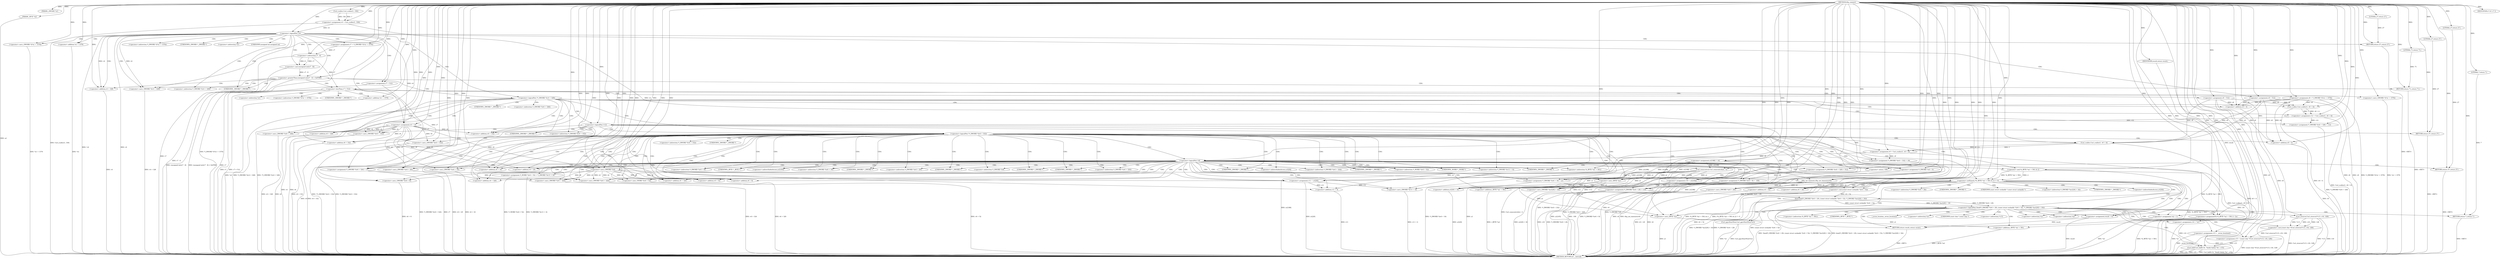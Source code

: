 digraph tftp_connect {  
"1000114" [label = "(METHOD,tftp_connect)" ]
"1000407" [label = "(METHOD_RETURN,int __fastcall)" ]
"1000115" [label = "(PARAM,_DWORD *a1)" ]
"1000116" [label = "(PARAM,_BYTE *a2)" ]
"1000131" [label = "(<operator>.assignment,v4 = Curl_ccalloc(1, 336))" ]
"1000133" [label = "(Curl_ccalloc,Curl_ccalloc(1, 336))" ]
"1000136" [label = "(<operator>.assignment,a1[188] = v4)" ]
"1000142" [label = "(<operator>.logicalNot,!v4)" ]
"1000144" [label = "(RETURN,return 27;,return 27;)" ]
"1000145" [label = "(LITERAL,27,return 27;)" ]
"1000146" [label = "(<operator>.assignment,v6 = v4)" ]
"1000149" [label = "(<operator>.assignment,v7 = *(_DWORD *)(*a1 + 1576))" ]
"1000152" [label = "(<operator>.cast,(_DWORD *)(*a1 + 1576))" ]
"1000154" [label = "(<operator>.addition,*a1 + 1576)" ]
"1000159" [label = "(IDENTIFIER,v7,if ( v7 ))" ]
"1000162" [label = "(<operator>.greaterThan,(unsigned int)(v7 - 8) > 0xFFB0)" ]
"1000163" [label = "(<operator>.cast,(unsigned int)(v7 - 8))" ]
"1000165" [label = "(<operator>.subtraction,v7 - 8)" ]
"1000169" [label = "(RETURN,return 71;,return 71;)" ]
"1000170" [label = "(LITERAL,71,return 71;)" ]
"1000172" [label = "(<operator>.lessThan,v7 < 512)" ]
"1000175" [label = "(<operator>.assignment,v8 = 512)" ]
"1000179" [label = "(<operator>.assignment,v8 = *(_DWORD *)(*a1 + 1576))" ]
"1000182" [label = "(<operator>.cast,(_DWORD *)(*a1 + 1576))" ]
"1000184" [label = "(<operator>.addition,*a1 + 1576)" ]
"1000190" [label = "(<operator>.assignment,v7 = 512)" ]
"1000193" [label = "(<operator>.assignment,v8 = 512)" ]
"1000197" [label = "(<operator>.logicalNot,!*(_DWORD *)(v4 + 328))" ]
"1000199" [label = "(<operator>.cast,(_DWORD *)(v4 + 328))" ]
"1000201" [label = "(<operator>.addition,v4 + 328)" ]
"1000205" [label = "(<operator>.assignment,v12 = Curl_ccalloc(1, v8 + 4))" ]
"1000207" [label = "(Curl_ccalloc,Curl_ccalloc(1, v8 + 4))" ]
"1000209" [label = "(<operator>.addition,v8 + 4)" ]
"1000212" [label = "(<operator>.assignment,*(_DWORD *)(v6 + 328) = v12)" ]
"1000214" [label = "(<operator>.cast,(_DWORD *)(v6 + 328))" ]
"1000216" [label = "(<operator>.addition,v6 + 328)" ]
"1000221" [label = "(<operator>.logicalNot,!v12)" ]
"1000223" [label = "(RETURN,return 27;,return 27;)" ]
"1000224" [label = "(LITERAL,27,return 27;)" ]
"1000226" [label = "(<operator>.logicalNot,!*(_DWORD *)(v6 + 332))" ]
"1000228" [label = "(<operator>.cast,(_DWORD *)(v6 + 332))" ]
"1000230" [label = "(<operator>.addition,v6 + 332)" ]
"1000234" [label = "(<operator>.assignment,v9 = Curl_ccalloc(1, v8 + 4))" ]
"1000236" [label = "(Curl_ccalloc,Curl_ccalloc(1, v8 + 4))" ]
"1000238" [label = "(<operator>.addition,v8 + 4)" ]
"1000241" [label = "(<operator>.assignment,*(_DWORD *)(v6 + 332) = v9)" ]
"1000243" [label = "(<operator>.cast,(_DWORD *)(v6 + 332))" ]
"1000245" [label = "(<operator>.addition,v6 + 332)" ]
"1000250" [label = "(<operator>.logicalNot,!v9)" ]
"1000252" [label = "(RETURN,return 27;,return 27;)" ]
"1000253" [label = "(LITERAL,27,return 27;)" ]
"1000254" [label = "(Curl_conncontrol,Curl_conncontrol(a1, 1))" ]
"1000257" [label = "(<operator>.assignment,v10 = a1[105])" ]
"1000262" [label = "(<operator>.assignment,*(_DWORD *)(v6 + 16) = a1)" ]
"1000264" [label = "(<operator>.cast,(_DWORD *)(v6 + 16))" ]
"1000266" [label = "(<operator>.addition,v6 + 16)" ]
"1000270" [label = "(<operator>.assignment,*(_DWORD *)(v6 + 20) = v10)" ]
"1000272" [label = "(<operator>.cast,(_DWORD *)(v6 + 20))" ]
"1000274" [label = "(<operator>.addition,v6 + 20)" ]
"1000278" [label = "(<operator>.assignment,*(_DWORD *)v6 = 0)" ]
"1000280" [label = "(<operator>.cast,(_DWORD *)v6)" ]
"1000284" [label = "(<operator>.assignment,*(_DWORD *)(v6 + 8) = -100)" ]
"1000286" [label = "(<operator>.cast,(_DWORD *)(v6 + 8))" ]
"1000288" [label = "(<operator>.addition,v6 + 8)" ]
"1000291" [label = "(<operator>.minus,-100)" ]
"1000293" [label = "(<operator>.assignment,*(_DWORD *)(v6 + 320) = 512)" ]
"1000295" [label = "(<operator>.cast,(_DWORD *)(v6 + 320))" ]
"1000297" [label = "(<operator>.addition,v6 + 320)" ]
"1000301" [label = "(<operator>.assignment,v11 = a1[20])" ]
"1000306" [label = "(<operator>.assignment,*(_DWORD *)(v6 + 324) = v7)" ]
"1000308" [label = "(<operator>.cast,(_DWORD *)(v6 + 324))" ]
"1000310" [label = "(<operator>.addition,v6 + 324)" ]
"1000314" [label = "(<operator>.assignment,*(_WORD *)(v6 + 52) = *(_DWORD *)(v11 + 4))" ]
"1000316" [label = "(<operator>.cast,(_WORD *)(v6 + 52))" ]
"1000318" [label = "(<operator>.addition,v6 + 52)" ]
"1000322" [label = "(<operator>.cast,(_DWORD *)(v11 + 4))" ]
"1000324" [label = "(<operator>.addition,v11 + 4)" ]
"1000327" [label = "(tftp_set_timeouts,tftp_set_timeouts(v6))" ]
"1000330" [label = "(<operator>.notEquals,(*((_BYTE *)a1 + 591) & 2) != 0)" ]
"1000331" [label = "(<operator>.and,*((_BYTE *)a1 + 591) & 2)" ]
"1000333" [label = "(<operator>.addition,(_BYTE *)a1 + 591)" ]
"1000334" [label = "(<operator>.cast,(_BYTE *)a1)" ]
"1000342" [label = "(<operator>.logicalNot,!bind(*(_DWORD *)(v6 + 20), (const struct sockaddr *)(v6 + 52), *(_DWORD *)(a1[20] + 16)))" ]
"1000343" [label = "(bind,bind(*(_DWORD *)(v6 + 20), (const struct sockaddr *)(v6 + 52), *(_DWORD *)(a1[20] + 16)))" ]
"1000345" [label = "(<operator>.cast,(_DWORD *)(v6 + 20))" ]
"1000347" [label = "(<operator>.addition,v6 + 20)" ]
"1000350" [label = "(<operator>.cast,(const struct sockaddr *)(v6 + 52))" ]
"1000352" [label = "(<operator>.addition,v6 + 52)" ]
"1000356" [label = "(<operator>.cast,(_DWORD *)(a1[20] + 16))" ]
"1000358" [label = "(<operator>.addition,a1[20] + 16)" ]
"1000364" [label = "(<operators>.assignmentOr,*((_BYTE *)a1 + 591) |= 2u)" ]
"1000366" [label = "(<operator>.addition,(_BYTE *)a1 + 591)" ]
"1000367" [label = "(<operator>.cast,(_BYTE *)a1)" ]
"1000373" [label = "(Curl_pgrsStartNow,Curl_pgrsStartNow(*a1))" ]
"1000376" [label = "(<operator>.assignment,result = 0)" ]
"1000379" [label = "(<operator>.assignment,*a2 = 1)" ]
"1000383" [label = "(RETURN,return result;,return result;)" ]
"1000384" [label = "(IDENTIFIER,result,return result;)" ]
"1000385" [label = "(<operator>.assignment,v13 = _errno_location())" ]
"1000388" [label = "(<operator>.assignment,v14 = *a1)" ]
"1000392" [label = "(<operator>.assignment,v15 = (const char *)Curl_strerror(*v13, v16, 128))" ]
"1000394" [label = "(<operator>.cast,(const char *)Curl_strerror(*v13, v16, 128))" ]
"1000396" [label = "(Curl_strerror,Curl_strerror(*v13, v16, 128))" ]
"1000401" [label = "(Curl_failf,Curl_failf(v14, \"bind() failed; %s\", v15))" ]
"1000405" [label = "(RETURN,return 7;,return 7;)" ]
"1000406" [label = "(LITERAL,7,return 7;)" ]
"1000151" [label = "(<operator>.indirection,*(_DWORD *)(*a1 + 1576))" ]
"1000153" [label = "(UNKNOWN,_DWORD *,_DWORD *)" ]
"1000155" [label = "(<operator>.indirection,*a1)" ]
"1000164" [label = "(UNKNOWN,unsigned int,unsigned int)" ]
"1000181" [label = "(<operator>.indirection,*(_DWORD *)(*a1 + 1576))" ]
"1000183" [label = "(UNKNOWN,_DWORD *,_DWORD *)" ]
"1000185" [label = "(<operator>.indirection,*a1)" ]
"1000198" [label = "(<operator>.indirection,*(_DWORD *)(v4 + 328))" ]
"1000200" [label = "(UNKNOWN,_DWORD *,_DWORD *)" ]
"1000213" [label = "(<operator>.indirection,*(_DWORD *)(v6 + 328))" ]
"1000215" [label = "(UNKNOWN,_DWORD *,_DWORD *)" ]
"1000227" [label = "(<operator>.indirection,*(_DWORD *)(v6 + 332))" ]
"1000229" [label = "(UNKNOWN,_DWORD *,_DWORD *)" ]
"1000242" [label = "(<operator>.indirection,*(_DWORD *)(v6 + 332))" ]
"1000244" [label = "(UNKNOWN,_DWORD *,_DWORD *)" ]
"1000259" [label = "(<operator>.indirectIndexAccess,a1[105])" ]
"1000263" [label = "(<operator>.indirection,*(_DWORD *)(v6 + 16))" ]
"1000265" [label = "(UNKNOWN,_DWORD *,_DWORD *)" ]
"1000271" [label = "(<operator>.indirection,*(_DWORD *)(v6 + 20))" ]
"1000273" [label = "(UNKNOWN,_DWORD *,_DWORD *)" ]
"1000279" [label = "(<operator>.indirection,*(_DWORD *)v6)" ]
"1000281" [label = "(UNKNOWN,_DWORD *,_DWORD *)" ]
"1000285" [label = "(<operator>.indirection,*(_DWORD *)(v6 + 8))" ]
"1000287" [label = "(UNKNOWN,_DWORD *,_DWORD *)" ]
"1000294" [label = "(<operator>.indirection,*(_DWORD *)(v6 + 320))" ]
"1000296" [label = "(UNKNOWN,_DWORD *,_DWORD *)" ]
"1000303" [label = "(<operator>.indirectIndexAccess,a1[20])" ]
"1000307" [label = "(<operator>.indirection,*(_DWORD *)(v6 + 324))" ]
"1000309" [label = "(UNKNOWN,_DWORD *,_DWORD *)" ]
"1000315" [label = "(<operator>.indirection,*(_WORD *)(v6 + 52))" ]
"1000317" [label = "(UNKNOWN,_WORD *,_WORD *)" ]
"1000321" [label = "(<operator>.indirection,*(_DWORD *)(v11 + 4))" ]
"1000323" [label = "(UNKNOWN,_DWORD *,_DWORD *)" ]
"1000332" [label = "(<operator>.indirection,*((_BYTE *)a1 + 591))" ]
"1000335" [label = "(UNKNOWN,_BYTE *,_BYTE *)" ]
"1000344" [label = "(<operator>.indirection,*(_DWORD *)(v6 + 20))" ]
"1000346" [label = "(UNKNOWN,_DWORD *,_DWORD *)" ]
"1000351" [label = "(UNKNOWN,const struct sockaddr *,const struct sockaddr *)" ]
"1000355" [label = "(<operator>.indirection,*(_DWORD *)(a1[20] + 16))" ]
"1000357" [label = "(UNKNOWN,_DWORD *,_DWORD *)" ]
"1000359" [label = "(<operator>.indirectIndexAccess,a1[20])" ]
"1000365" [label = "(<operator>.indirection,*((_BYTE *)a1 + 591))" ]
"1000368" [label = "(UNKNOWN,_BYTE *,_BYTE *)" ]
"1000374" [label = "(<operator>.indirection,*a1)" ]
"1000380" [label = "(<operator>.indirection,*a2)" ]
"1000387" [label = "(_errno_location,_errno_location())" ]
"1000390" [label = "(<operator>.indirection,*a1)" ]
"1000395" [label = "(UNKNOWN,const char *,const char *)" ]
"1000397" [label = "(<operator>.indirection,*v13)" ]
  "1000405" -> "1000407"  [ label = "DDG: <RET>"] 
  "1000252" -> "1000407"  [ label = "DDG: <RET>"] 
  "1000223" -> "1000407"  [ label = "DDG: <RET>"] 
  "1000169" -> "1000407"  [ label = "DDG: <RET>"] 
  "1000327" -> "1000407"  [ label = "DDG: tftp_set_timeouts(v6)"] 
  "1000179" -> "1000407"  [ label = "DDG: *(_DWORD *)(*a1 + 1576)"] 
  "1000293" -> "1000407"  [ label = "DDG: *(_DWORD *)(v6 + 320)"] 
  "1000193" -> "1000407"  [ label = "DDG: v8"] 
  "1000142" -> "1000407"  [ label = "DDG: v4"] 
  "1000342" -> "1000407"  [ label = "DDG: !bind(*(_DWORD *)(v6 + 20), (const struct sockaddr *)(v6 + 52), *(_DWORD *)(a1[20] + 16))"] 
  "1000373" -> "1000407"  [ label = "DDG: *a1"] 
  "1000392" -> "1000407"  [ label = "DDG: (const char *)Curl_strerror(*v13, v16, 128)"] 
  "1000190" -> "1000407"  [ label = "DDG: v7"] 
  "1000306" -> "1000407"  [ label = "DDG: *(_DWORD *)(v6 + 324)"] 
  "1000162" -> "1000407"  [ label = "DDG: (unsigned int)(v7 - 8)"] 
  "1000350" -> "1000407"  [ label = "DDG: v6 + 52"] 
  "1000324" -> "1000407"  [ label = "DDG: v11"] 
  "1000238" -> "1000407"  [ label = "DDG: v8"] 
  "1000165" -> "1000407"  [ label = "DDG: v7"] 
  "1000343" -> "1000407"  [ label = "DDG: *(_DWORD *)(v6 + 20)"] 
  "1000330" -> "1000407"  [ label = "DDG: (*((_BYTE *)a1 + 591) & 2) != 0"] 
  "1000257" -> "1000407"  [ label = "DDG: a1[105]"] 
  "1000352" -> "1000407"  [ label = "DDG: v6"] 
  "1000314" -> "1000407"  [ label = "DDG: *(_DWORD *)(v11 + 4)"] 
  "1000142" -> "1000407"  [ label = "DDG: !v4"] 
  "1000182" -> "1000407"  [ label = "DDG: *a1 + 1576"] 
  "1000212" -> "1000407"  [ label = "DDG: *(_DWORD *)(v6 + 328)"] 
  "1000245" -> "1000407"  [ label = "DDG: v6"] 
  "1000333" -> "1000407"  [ label = "DDG: (_BYTE *)a1"] 
  "1000228" -> "1000407"  [ label = "DDG: v6 + 332"] 
  "1000401" -> "1000407"  [ label = "DDG: Curl_failf(v14, \"bind() failed; %s\", v15)"] 
  "1000306" -> "1000407"  [ label = "DDG: v7"] 
  "1000216" -> "1000407"  [ label = "DDG: v6"] 
  "1000367" -> "1000407"  [ label = "DDG: a1"] 
  "1000221" -> "1000407"  [ label = "DDG: !v12"] 
  "1000379" -> "1000407"  [ label = "DDG: *a2"] 
  "1000343" -> "1000407"  [ label = "DDG: *(_DWORD *)(a1[20] + 16)"] 
  "1000272" -> "1000407"  [ label = "DDG: v6 + 20"] 
  "1000136" -> "1000407"  [ label = "DDG: a1[188]"] 
  "1000401" -> "1000407"  [ label = "DDG: v14"] 
  "1000264" -> "1000407"  [ label = "DDG: v6 + 16"] 
  "1000226" -> "1000407"  [ label = "DDG: *(_DWORD *)(v6 + 332)"] 
  "1000226" -> "1000407"  [ label = "DDG: !*(_DWORD *)(v6 + 332)"] 
  "1000250" -> "1000407"  [ label = "DDG: !v9"] 
  "1000385" -> "1000407"  [ label = "DDG: _errno_location()"] 
  "1000131" -> "1000407"  [ label = "DDG: Curl_ccalloc(1, 336)"] 
  "1000364" -> "1000407"  [ label = "DDG: *((_BYTE *)a1 + 591)"] 
  "1000179" -> "1000407"  [ label = "DDG: v8"] 
  "1000146" -> "1000407"  [ label = "DDG: v4"] 
  "1000308" -> "1000407"  [ label = "DDG: v6 + 324"] 
  "1000146" -> "1000407"  [ label = "DDG: v6"] 
  "1000234" -> "1000407"  [ label = "DDG: Curl_ccalloc(1, v8 + 4)"] 
  "1000154" -> "1000407"  [ label = "DDG: *a1"] 
  "1000116" -> "1000407"  [ label = "DDG: a2"] 
  "1000270" -> "1000407"  [ label = "DDG: v10"] 
  "1000270" -> "1000407"  [ label = "DDG: *(_DWORD *)(v6 + 20)"] 
  "1000262" -> "1000407"  [ label = "DDG: *(_DWORD *)(v6 + 16)"] 
  "1000343" -> "1000407"  [ label = "DDG: (const struct sockaddr *)(v6 + 52)"] 
  "1000366" -> "1000407"  [ label = "DDG: (_BYTE *)a1"] 
  "1000286" -> "1000407"  [ label = "DDG: v6 + 8"] 
  "1000184" -> "1000407"  [ label = "DDG: *a1"] 
  "1000205" -> "1000407"  [ label = "DDG: Curl_ccalloc(1, v8 + 4)"] 
  "1000358" -> "1000407"  [ label = "DDG: a1[20]"] 
  "1000221" -> "1000407"  [ label = "DDG: v12"] 
  "1000278" -> "1000407"  [ label = "DDG: *(_DWORD *)v6"] 
  "1000342" -> "1000407"  [ label = "DDG: bind(*(_DWORD *)(v6 + 20), (const struct sockaddr *)(v6 + 52), *(_DWORD *)(a1[20] + 16))"] 
  "1000301" -> "1000407"  [ label = "DDG: a1[20]"] 
  "1000284" -> "1000407"  [ label = "DDG: -100"] 
  "1000197" -> "1000407"  [ label = "DDG: *(_DWORD *)(v4 + 328)"] 
  "1000331" -> "1000407"  [ label = "DDG: *((_BYTE *)a1 + 591)"] 
  "1000207" -> "1000407"  [ label = "DDG: v8 + 4"] 
  "1000314" -> "1000407"  [ label = "DDG: *(_WORD *)(v6 + 52)"] 
  "1000401" -> "1000407"  [ label = "DDG: v15"] 
  "1000199" -> "1000407"  [ label = "DDG: v4 + 328"] 
  "1000327" -> "1000407"  [ label = "DDG: v6"] 
  "1000334" -> "1000407"  [ label = "DDG: a1"] 
  "1000376" -> "1000407"  [ label = "DDG: result"] 
  "1000241" -> "1000407"  [ label = "DDG: *(_DWORD *)(v6 + 332)"] 
  "1000175" -> "1000407"  [ label = "DDG: v8"] 
  "1000394" -> "1000407"  [ label = "DDG: Curl_strerror(*v13, v16, 128)"] 
  "1000345" -> "1000407"  [ label = "DDG: v6 + 20"] 
  "1000214" -> "1000407"  [ label = "DDG: v6 + 328"] 
  "1000396" -> "1000407"  [ label = "DDG: *v13"] 
  "1000172" -> "1000407"  [ label = "DDG: v7"] 
  "1000209" -> "1000407"  [ label = "DDG: v8"] 
  "1000236" -> "1000407"  [ label = "DDG: v8 + 4"] 
  "1000396" -> "1000407"  [ label = "DDG: v16"] 
  "1000254" -> "1000407"  [ label = "DDG: Curl_conncontrol(a1, 1)"] 
  "1000316" -> "1000407"  [ label = "DDG: v6 + 52"] 
  "1000373" -> "1000407"  [ label = "DDG: Curl_pgrsStartNow(*a1)"] 
  "1000172" -> "1000407"  [ label = "DDG: v7 < 512"] 
  "1000201" -> "1000407"  [ label = "DDG: v4"] 
  "1000197" -> "1000407"  [ label = "DDG: !*(_DWORD *)(v4 + 328)"] 
  "1000295" -> "1000407"  [ label = "DDG: v6 + 320"] 
  "1000152" -> "1000407"  [ label = "DDG: *a1 + 1576"] 
  "1000322" -> "1000407"  [ label = "DDG: v11 + 4"] 
  "1000243" -> "1000407"  [ label = "DDG: v6 + 332"] 
  "1000356" -> "1000407"  [ label = "DDG: a1[20] + 16"] 
  "1000385" -> "1000407"  [ label = "DDG: v13"] 
  "1000163" -> "1000407"  [ label = "DDG: v7 - 8"] 
  "1000388" -> "1000407"  [ label = "DDG: *a1"] 
  "1000284" -> "1000407"  [ label = "DDG: *(_DWORD *)(v6 + 8)"] 
  "1000162" -> "1000407"  [ label = "DDG: (unsigned int)(v7 - 8) > 0xFFB0"] 
  "1000149" -> "1000407"  [ label = "DDG: *(_DWORD *)(*a1 + 1576)"] 
  "1000250" -> "1000407"  [ label = "DDG: v9"] 
  "1000330" -> "1000407"  [ label = "DDG: *((_BYTE *)a1 + 591) & 2"] 
  "1000383" -> "1000407"  [ label = "DDG: <RET>"] 
  "1000144" -> "1000407"  [ label = "DDG: <RET>"] 
  "1000114" -> "1000115"  [ label = "DDG: "] 
  "1000114" -> "1000116"  [ label = "DDG: "] 
  "1000133" -> "1000131"  [ label = "DDG: 1"] 
  "1000133" -> "1000131"  [ label = "DDG: 336"] 
  "1000114" -> "1000131"  [ label = "DDG: "] 
  "1000114" -> "1000133"  [ label = "DDG: "] 
  "1000131" -> "1000136"  [ label = "DDG: v4"] 
  "1000114" -> "1000136"  [ label = "DDG: "] 
  "1000114" -> "1000142"  [ label = "DDG: "] 
  "1000131" -> "1000142"  [ label = "DDG: v4"] 
  "1000145" -> "1000144"  [ label = "DDG: 27"] 
  "1000114" -> "1000144"  [ label = "DDG: "] 
  "1000114" -> "1000145"  [ label = "DDG: "] 
  "1000142" -> "1000146"  [ label = "DDG: v4"] 
  "1000114" -> "1000146"  [ label = "DDG: "] 
  "1000114" -> "1000149"  [ label = "DDG: "] 
  "1000114" -> "1000152"  [ label = "DDG: "] 
  "1000114" -> "1000154"  [ label = "DDG: "] 
  "1000114" -> "1000159"  [ label = "DDG: "] 
  "1000163" -> "1000162"  [ label = "DDG: v7 - 8"] 
  "1000165" -> "1000163"  [ label = "DDG: v7"] 
  "1000165" -> "1000163"  [ label = "DDG: 8"] 
  "1000149" -> "1000165"  [ label = "DDG: v7"] 
  "1000114" -> "1000165"  [ label = "DDG: "] 
  "1000114" -> "1000162"  [ label = "DDG: "] 
  "1000170" -> "1000169"  [ label = "DDG: 71"] 
  "1000114" -> "1000169"  [ label = "DDG: "] 
  "1000114" -> "1000170"  [ label = "DDG: "] 
  "1000165" -> "1000172"  [ label = "DDG: v7"] 
  "1000114" -> "1000172"  [ label = "DDG: "] 
  "1000114" -> "1000175"  [ label = "DDG: "] 
  "1000114" -> "1000179"  [ label = "DDG: "] 
  "1000114" -> "1000182"  [ label = "DDG: "] 
  "1000114" -> "1000184"  [ label = "DDG: "] 
  "1000114" -> "1000190"  [ label = "DDG: "] 
  "1000114" -> "1000193"  [ label = "DDG: "] 
  "1000114" -> "1000199"  [ label = "DDG: "] 
  "1000142" -> "1000199"  [ label = "DDG: v4"] 
  "1000114" -> "1000201"  [ label = "DDG: "] 
  "1000142" -> "1000201"  [ label = "DDG: v4"] 
  "1000207" -> "1000205"  [ label = "DDG: 1"] 
  "1000207" -> "1000205"  [ label = "DDG: v8 + 4"] 
  "1000114" -> "1000205"  [ label = "DDG: "] 
  "1000114" -> "1000207"  [ label = "DDG: "] 
  "1000193" -> "1000207"  [ label = "DDG: v8"] 
  "1000179" -> "1000207"  [ label = "DDG: v8"] 
  "1000175" -> "1000207"  [ label = "DDG: v8"] 
  "1000193" -> "1000209"  [ label = "DDG: v8"] 
  "1000179" -> "1000209"  [ label = "DDG: v8"] 
  "1000175" -> "1000209"  [ label = "DDG: v8"] 
  "1000114" -> "1000209"  [ label = "DDG: "] 
  "1000205" -> "1000212"  [ label = "DDG: v12"] 
  "1000114" -> "1000212"  [ label = "DDG: "] 
  "1000146" -> "1000214"  [ label = "DDG: v6"] 
  "1000114" -> "1000214"  [ label = "DDG: "] 
  "1000146" -> "1000216"  [ label = "DDG: v6"] 
  "1000114" -> "1000216"  [ label = "DDG: "] 
  "1000114" -> "1000221"  [ label = "DDG: "] 
  "1000205" -> "1000221"  [ label = "DDG: v12"] 
  "1000224" -> "1000223"  [ label = "DDG: 27"] 
  "1000114" -> "1000223"  [ label = "DDG: "] 
  "1000114" -> "1000224"  [ label = "DDG: "] 
  "1000146" -> "1000228"  [ label = "DDG: v6"] 
  "1000114" -> "1000228"  [ label = "DDG: "] 
  "1000146" -> "1000230"  [ label = "DDG: v6"] 
  "1000114" -> "1000230"  [ label = "DDG: "] 
  "1000236" -> "1000234"  [ label = "DDG: 1"] 
  "1000236" -> "1000234"  [ label = "DDG: v8 + 4"] 
  "1000114" -> "1000234"  [ label = "DDG: "] 
  "1000114" -> "1000236"  [ label = "DDG: "] 
  "1000193" -> "1000236"  [ label = "DDG: v8"] 
  "1000179" -> "1000236"  [ label = "DDG: v8"] 
  "1000175" -> "1000236"  [ label = "DDG: v8"] 
  "1000193" -> "1000238"  [ label = "DDG: v8"] 
  "1000179" -> "1000238"  [ label = "DDG: v8"] 
  "1000175" -> "1000238"  [ label = "DDG: v8"] 
  "1000114" -> "1000238"  [ label = "DDG: "] 
  "1000234" -> "1000241"  [ label = "DDG: v9"] 
  "1000114" -> "1000241"  [ label = "DDG: "] 
  "1000114" -> "1000243"  [ label = "DDG: "] 
  "1000146" -> "1000243"  [ label = "DDG: v6"] 
  "1000114" -> "1000245"  [ label = "DDG: "] 
  "1000146" -> "1000245"  [ label = "DDG: v6"] 
  "1000114" -> "1000250"  [ label = "DDG: "] 
  "1000234" -> "1000250"  [ label = "DDG: v9"] 
  "1000253" -> "1000252"  [ label = "DDG: 27"] 
  "1000114" -> "1000252"  [ label = "DDG: "] 
  "1000114" -> "1000253"  [ label = "DDG: "] 
  "1000136" -> "1000254"  [ label = "DDG: a1[188]"] 
  "1000114" -> "1000254"  [ label = "DDG: "] 
  "1000254" -> "1000257"  [ label = "DDG: a1"] 
  "1000114" -> "1000257"  [ label = "DDG: "] 
  "1000136" -> "1000262"  [ label = "DDG: a1[188]"] 
  "1000254" -> "1000262"  [ label = "DDG: a1"] 
  "1000114" -> "1000262"  [ label = "DDG: "] 
  "1000114" -> "1000264"  [ label = "DDG: "] 
  "1000146" -> "1000264"  [ label = "DDG: v6"] 
  "1000114" -> "1000266"  [ label = "DDG: "] 
  "1000146" -> "1000266"  [ label = "DDG: v6"] 
  "1000257" -> "1000270"  [ label = "DDG: v10"] 
  "1000114" -> "1000270"  [ label = "DDG: "] 
  "1000114" -> "1000272"  [ label = "DDG: "] 
  "1000146" -> "1000272"  [ label = "DDG: v6"] 
  "1000114" -> "1000274"  [ label = "DDG: "] 
  "1000146" -> "1000274"  [ label = "DDG: v6"] 
  "1000114" -> "1000278"  [ label = "DDG: "] 
  "1000114" -> "1000280"  [ label = "DDG: "] 
  "1000146" -> "1000280"  [ label = "DDG: v6"] 
  "1000291" -> "1000284"  [ label = "DDG: 100"] 
  "1000280" -> "1000286"  [ label = "DDG: v6"] 
  "1000114" -> "1000286"  [ label = "DDG: "] 
  "1000280" -> "1000288"  [ label = "DDG: v6"] 
  "1000114" -> "1000288"  [ label = "DDG: "] 
  "1000114" -> "1000291"  [ label = "DDG: "] 
  "1000114" -> "1000293"  [ label = "DDG: "] 
  "1000114" -> "1000295"  [ label = "DDG: "] 
  "1000280" -> "1000295"  [ label = "DDG: v6"] 
  "1000114" -> "1000297"  [ label = "DDG: "] 
  "1000280" -> "1000297"  [ label = "DDG: v6"] 
  "1000136" -> "1000301"  [ label = "DDG: a1[188]"] 
  "1000254" -> "1000301"  [ label = "DDG: a1"] 
  "1000114" -> "1000301"  [ label = "DDG: "] 
  "1000190" -> "1000306"  [ label = "DDG: v7"] 
  "1000172" -> "1000306"  [ label = "DDG: v7"] 
  "1000114" -> "1000306"  [ label = "DDG: "] 
  "1000114" -> "1000308"  [ label = "DDG: "] 
  "1000280" -> "1000308"  [ label = "DDG: v6"] 
  "1000114" -> "1000310"  [ label = "DDG: "] 
  "1000280" -> "1000310"  [ label = "DDG: v6"] 
  "1000114" -> "1000316"  [ label = "DDG: "] 
  "1000280" -> "1000316"  [ label = "DDG: v6"] 
  "1000114" -> "1000318"  [ label = "DDG: "] 
  "1000280" -> "1000318"  [ label = "DDG: v6"] 
  "1000301" -> "1000322"  [ label = "DDG: v11"] 
  "1000114" -> "1000322"  [ label = "DDG: "] 
  "1000301" -> "1000324"  [ label = "DDG: v11"] 
  "1000114" -> "1000324"  [ label = "DDG: "] 
  "1000114" -> "1000327"  [ label = "DDG: "] 
  "1000280" -> "1000327"  [ label = "DDG: v6"] 
  "1000331" -> "1000330"  [ label = "DDG: *((_BYTE *)a1 + 591)"] 
  "1000331" -> "1000330"  [ label = "DDG: 2"] 
  "1000334" -> "1000333"  [ label = "DDG: a1"] 
  "1000136" -> "1000334"  [ label = "DDG: a1[188]"] 
  "1000114" -> "1000334"  [ label = "DDG: "] 
  "1000254" -> "1000334"  [ label = "DDG: a1"] 
  "1000114" -> "1000333"  [ label = "DDG: "] 
  "1000114" -> "1000331"  [ label = "DDG: "] 
  "1000114" -> "1000330"  [ label = "DDG: "] 
  "1000343" -> "1000342"  [ label = "DDG: *(_DWORD *)(v6 + 20)"] 
  "1000343" -> "1000342"  [ label = "DDG: (const struct sockaddr *)(v6 + 52)"] 
  "1000343" -> "1000342"  [ label = "DDG: *(_DWORD *)(a1[20] + 16)"] 
  "1000270" -> "1000343"  [ label = "DDG: *(_DWORD *)(v6 + 20)"] 
  "1000327" -> "1000345"  [ label = "DDG: v6"] 
  "1000114" -> "1000345"  [ label = "DDG: "] 
  "1000327" -> "1000347"  [ label = "DDG: v6"] 
  "1000114" -> "1000347"  [ label = "DDG: "] 
  "1000350" -> "1000343"  [ label = "DDG: v6 + 52"] 
  "1000114" -> "1000350"  [ label = "DDG: "] 
  "1000327" -> "1000350"  [ label = "DDG: v6"] 
  "1000114" -> "1000352"  [ label = "DDG: "] 
  "1000327" -> "1000352"  [ label = "DDG: v6"] 
  "1000334" -> "1000356"  [ label = "DDG: a1"] 
  "1000136" -> "1000356"  [ label = "DDG: a1[188]"] 
  "1000254" -> "1000356"  [ label = "DDG: a1"] 
  "1000114" -> "1000356"  [ label = "DDG: "] 
  "1000334" -> "1000358"  [ label = "DDG: a1"] 
  "1000136" -> "1000358"  [ label = "DDG: a1[188]"] 
  "1000254" -> "1000358"  [ label = "DDG: a1"] 
  "1000114" -> "1000358"  [ label = "DDG: "] 
  "1000114" -> "1000364"  [ label = "DDG: "] 
  "1000331" -> "1000364"  [ label = "DDG: *((_BYTE *)a1 + 591)"] 
  "1000367" -> "1000366"  [ label = "DDG: a1"] 
  "1000136" -> "1000367"  [ label = "DDG: a1[188]"] 
  "1000334" -> "1000367"  [ label = "DDG: a1"] 
  "1000114" -> "1000367"  [ label = "DDG: "] 
  "1000254" -> "1000367"  [ label = "DDG: a1"] 
  "1000114" -> "1000366"  [ label = "DDG: "] 
  "1000114" -> "1000376"  [ label = "DDG: "] 
  "1000114" -> "1000379"  [ label = "DDG: "] 
  "1000384" -> "1000383"  [ label = "DDG: result"] 
  "1000376" -> "1000383"  [ label = "DDG: result"] 
  "1000114" -> "1000384"  [ label = "DDG: "] 
  "1000114" -> "1000385"  [ label = "DDG: "] 
  "1000114" -> "1000388"  [ label = "DDG: "] 
  "1000394" -> "1000392"  [ label = "DDG: Curl_strerror(*v13, v16, 128)"] 
  "1000114" -> "1000392"  [ label = "DDG: "] 
  "1000396" -> "1000394"  [ label = "DDG: *v13"] 
  "1000396" -> "1000394"  [ label = "DDG: v16"] 
  "1000396" -> "1000394"  [ label = "DDG: 128"] 
  "1000114" -> "1000396"  [ label = "DDG: "] 
  "1000388" -> "1000401"  [ label = "DDG: v14"] 
  "1000114" -> "1000401"  [ label = "DDG: "] 
  "1000392" -> "1000401"  [ label = "DDG: v15"] 
  "1000406" -> "1000405"  [ label = "DDG: 7"] 
  "1000114" -> "1000405"  [ label = "DDG: "] 
  "1000114" -> "1000406"  [ label = "DDG: "] 
  "1000142" -> "1000144"  [ label = "CDG: "] 
  "1000142" -> "1000155"  [ label = "CDG: "] 
  "1000142" -> "1000154"  [ label = "CDG: "] 
  "1000142" -> "1000153"  [ label = "CDG: "] 
  "1000142" -> "1000152"  [ label = "CDG: "] 
  "1000142" -> "1000151"  [ label = "CDG: "] 
  "1000142" -> "1000149"  [ label = "CDG: "] 
  "1000142" -> "1000146"  [ label = "CDG: "] 
  "1000142" -> "1000165"  [ label = "CDG: "] 
  "1000142" -> "1000164"  [ label = "CDG: "] 
  "1000142" -> "1000163"  [ label = "CDG: "] 
  "1000142" -> "1000162"  [ label = "CDG: "] 
  "1000142" -> "1000190"  [ label = "CDG: "] 
  "1000142" -> "1000201"  [ label = "CDG: "] 
  "1000142" -> "1000200"  [ label = "CDG: "] 
  "1000142" -> "1000199"  [ label = "CDG: "] 
  "1000142" -> "1000198"  [ label = "CDG: "] 
  "1000142" -> "1000197"  [ label = "CDG: "] 
  "1000142" -> "1000193"  [ label = "CDG: "] 
  "1000162" -> "1000172"  [ label = "CDG: "] 
  "1000162" -> "1000169"  [ label = "CDG: "] 
  "1000162" -> "1000201"  [ label = "CDG: "] 
  "1000162" -> "1000200"  [ label = "CDG: "] 
  "1000162" -> "1000199"  [ label = "CDG: "] 
  "1000162" -> "1000198"  [ label = "CDG: "] 
  "1000162" -> "1000197"  [ label = "CDG: "] 
  "1000172" -> "1000175"  [ label = "CDG: "] 
  "1000172" -> "1000185"  [ label = "CDG: "] 
  "1000172" -> "1000184"  [ label = "CDG: "] 
  "1000172" -> "1000183"  [ label = "CDG: "] 
  "1000172" -> "1000182"  [ label = "CDG: "] 
  "1000172" -> "1000181"  [ label = "CDG: "] 
  "1000172" -> "1000179"  [ label = "CDG: "] 
  "1000197" -> "1000207"  [ label = "CDG: "] 
  "1000197" -> "1000205"  [ label = "CDG: "] 
  "1000197" -> "1000221"  [ label = "CDG: "] 
  "1000197" -> "1000216"  [ label = "CDG: "] 
  "1000197" -> "1000215"  [ label = "CDG: "] 
  "1000197" -> "1000214"  [ label = "CDG: "] 
  "1000197" -> "1000213"  [ label = "CDG: "] 
  "1000197" -> "1000212"  [ label = "CDG: "] 
  "1000197" -> "1000209"  [ label = "CDG: "] 
  "1000197" -> "1000230"  [ label = "CDG: "] 
  "1000197" -> "1000229"  [ label = "CDG: "] 
  "1000197" -> "1000228"  [ label = "CDG: "] 
  "1000197" -> "1000227"  [ label = "CDG: "] 
  "1000197" -> "1000226"  [ label = "CDG: "] 
  "1000221" -> "1000223"  [ label = "CDG: "] 
  "1000221" -> "1000230"  [ label = "CDG: "] 
  "1000221" -> "1000229"  [ label = "CDG: "] 
  "1000221" -> "1000228"  [ label = "CDG: "] 
  "1000221" -> "1000227"  [ label = "CDG: "] 
  "1000221" -> "1000226"  [ label = "CDG: "] 
  "1000226" -> "1000238"  [ label = "CDG: "] 
  "1000226" -> "1000236"  [ label = "CDG: "] 
  "1000226" -> "1000234"  [ label = "CDG: "] 
  "1000226" -> "1000254"  [ label = "CDG: "] 
  "1000226" -> "1000250"  [ label = "CDG: "] 
  "1000226" -> "1000245"  [ label = "CDG: "] 
  "1000226" -> "1000244"  [ label = "CDG: "] 
  "1000226" -> "1000243"  [ label = "CDG: "] 
  "1000226" -> "1000242"  [ label = "CDG: "] 
  "1000226" -> "1000241"  [ label = "CDG: "] 
  "1000226" -> "1000272"  [ label = "CDG: "] 
  "1000226" -> "1000271"  [ label = "CDG: "] 
  "1000226" -> "1000270"  [ label = "CDG: "] 
  "1000226" -> "1000266"  [ label = "CDG: "] 
  "1000226" -> "1000265"  [ label = "CDG: "] 
  "1000226" -> "1000264"  [ label = "CDG: "] 
  "1000226" -> "1000263"  [ label = "CDG: "] 
  "1000226" -> "1000262"  [ label = "CDG: "] 
  "1000226" -> "1000259"  [ label = "CDG: "] 
  "1000226" -> "1000257"  [ label = "CDG: "] 
  "1000226" -> "1000288"  [ label = "CDG: "] 
  "1000226" -> "1000287"  [ label = "CDG: "] 
  "1000226" -> "1000286"  [ label = "CDG: "] 
  "1000226" -> "1000285"  [ label = "CDG: "] 
  "1000226" -> "1000284"  [ label = "CDG: "] 
  "1000226" -> "1000281"  [ label = "CDG: "] 
  "1000226" -> "1000280"  [ label = "CDG: "] 
  "1000226" -> "1000279"  [ label = "CDG: "] 
  "1000226" -> "1000278"  [ label = "CDG: "] 
  "1000226" -> "1000274"  [ label = "CDG: "] 
  "1000226" -> "1000273"  [ label = "CDG: "] 
  "1000226" -> "1000303"  [ label = "CDG: "] 
  "1000226" -> "1000301"  [ label = "CDG: "] 
  "1000226" -> "1000297"  [ label = "CDG: "] 
  "1000226" -> "1000296"  [ label = "CDG: "] 
  "1000226" -> "1000295"  [ label = "CDG: "] 
  "1000226" -> "1000294"  [ label = "CDG: "] 
  "1000226" -> "1000293"  [ label = "CDG: "] 
  "1000226" -> "1000291"  [ label = "CDG: "] 
  "1000226" -> "1000318"  [ label = "CDG: "] 
  "1000226" -> "1000317"  [ label = "CDG: "] 
  "1000226" -> "1000316"  [ label = "CDG: "] 
  "1000226" -> "1000315"  [ label = "CDG: "] 
  "1000226" -> "1000314"  [ label = "CDG: "] 
  "1000226" -> "1000310"  [ label = "CDG: "] 
  "1000226" -> "1000309"  [ label = "CDG: "] 
  "1000226" -> "1000308"  [ label = "CDG: "] 
  "1000226" -> "1000307"  [ label = "CDG: "] 
  "1000226" -> "1000306"  [ label = "CDG: "] 
  "1000226" -> "1000335"  [ label = "CDG: "] 
  "1000226" -> "1000334"  [ label = "CDG: "] 
  "1000226" -> "1000333"  [ label = "CDG: "] 
  "1000226" -> "1000332"  [ label = "CDG: "] 
  "1000226" -> "1000331"  [ label = "CDG: "] 
  "1000226" -> "1000330"  [ label = "CDG: "] 
  "1000226" -> "1000327"  [ label = "CDG: "] 
  "1000226" -> "1000324"  [ label = "CDG: "] 
  "1000226" -> "1000323"  [ label = "CDG: "] 
  "1000226" -> "1000322"  [ label = "CDG: "] 
  "1000226" -> "1000321"  [ label = "CDG: "] 
  "1000250" -> "1000254"  [ label = "CDG: "] 
  "1000250" -> "1000252"  [ label = "CDG: "] 
  "1000250" -> "1000272"  [ label = "CDG: "] 
  "1000250" -> "1000271"  [ label = "CDG: "] 
  "1000250" -> "1000270"  [ label = "CDG: "] 
  "1000250" -> "1000266"  [ label = "CDG: "] 
  "1000250" -> "1000265"  [ label = "CDG: "] 
  "1000250" -> "1000264"  [ label = "CDG: "] 
  "1000250" -> "1000263"  [ label = "CDG: "] 
  "1000250" -> "1000262"  [ label = "CDG: "] 
  "1000250" -> "1000259"  [ label = "CDG: "] 
  "1000250" -> "1000257"  [ label = "CDG: "] 
  "1000250" -> "1000288"  [ label = "CDG: "] 
  "1000250" -> "1000287"  [ label = "CDG: "] 
  "1000250" -> "1000286"  [ label = "CDG: "] 
  "1000250" -> "1000285"  [ label = "CDG: "] 
  "1000250" -> "1000284"  [ label = "CDG: "] 
  "1000250" -> "1000281"  [ label = "CDG: "] 
  "1000250" -> "1000280"  [ label = "CDG: "] 
  "1000250" -> "1000279"  [ label = "CDG: "] 
  "1000250" -> "1000278"  [ label = "CDG: "] 
  "1000250" -> "1000274"  [ label = "CDG: "] 
  "1000250" -> "1000273"  [ label = "CDG: "] 
  "1000250" -> "1000303"  [ label = "CDG: "] 
  "1000250" -> "1000301"  [ label = "CDG: "] 
  "1000250" -> "1000297"  [ label = "CDG: "] 
  "1000250" -> "1000296"  [ label = "CDG: "] 
  "1000250" -> "1000295"  [ label = "CDG: "] 
  "1000250" -> "1000294"  [ label = "CDG: "] 
  "1000250" -> "1000293"  [ label = "CDG: "] 
  "1000250" -> "1000291"  [ label = "CDG: "] 
  "1000250" -> "1000318"  [ label = "CDG: "] 
  "1000250" -> "1000317"  [ label = "CDG: "] 
  "1000250" -> "1000316"  [ label = "CDG: "] 
  "1000250" -> "1000315"  [ label = "CDG: "] 
  "1000250" -> "1000314"  [ label = "CDG: "] 
  "1000250" -> "1000310"  [ label = "CDG: "] 
  "1000250" -> "1000309"  [ label = "CDG: "] 
  "1000250" -> "1000308"  [ label = "CDG: "] 
  "1000250" -> "1000307"  [ label = "CDG: "] 
  "1000250" -> "1000306"  [ label = "CDG: "] 
  "1000250" -> "1000335"  [ label = "CDG: "] 
  "1000250" -> "1000334"  [ label = "CDG: "] 
  "1000250" -> "1000333"  [ label = "CDG: "] 
  "1000250" -> "1000332"  [ label = "CDG: "] 
  "1000250" -> "1000331"  [ label = "CDG: "] 
  "1000250" -> "1000330"  [ label = "CDG: "] 
  "1000250" -> "1000327"  [ label = "CDG: "] 
  "1000250" -> "1000324"  [ label = "CDG: "] 
  "1000250" -> "1000323"  [ label = "CDG: "] 
  "1000250" -> "1000322"  [ label = "CDG: "] 
  "1000250" -> "1000321"  [ label = "CDG: "] 
  "1000330" -> "1000352"  [ label = "CDG: "] 
  "1000330" -> "1000351"  [ label = "CDG: "] 
  "1000330" -> "1000350"  [ label = "CDG: "] 
  "1000330" -> "1000347"  [ label = "CDG: "] 
  "1000330" -> "1000346"  [ label = "CDG: "] 
  "1000330" -> "1000345"  [ label = "CDG: "] 
  "1000330" -> "1000344"  [ label = "CDG: "] 
  "1000330" -> "1000343"  [ label = "CDG: "] 
  "1000330" -> "1000342"  [ label = "CDG: "] 
  "1000330" -> "1000359"  [ label = "CDG: "] 
  "1000330" -> "1000358"  [ label = "CDG: "] 
  "1000330" -> "1000357"  [ label = "CDG: "] 
  "1000330" -> "1000356"  [ label = "CDG: "] 
  "1000330" -> "1000355"  [ label = "CDG: "] 
  "1000330" -> "1000383"  [ label = "CDG: "] 
  "1000330" -> "1000380"  [ label = "CDG: "] 
  "1000330" -> "1000379"  [ label = "CDG: "] 
  "1000330" -> "1000376"  [ label = "CDG: "] 
  "1000330" -> "1000374"  [ label = "CDG: "] 
  "1000330" -> "1000373"  [ label = "CDG: "] 
  "1000342" -> "1000368"  [ label = "CDG: "] 
  "1000342" -> "1000367"  [ label = "CDG: "] 
  "1000342" -> "1000366"  [ label = "CDG: "] 
  "1000342" -> "1000365"  [ label = "CDG: "] 
  "1000342" -> "1000364"  [ label = "CDG: "] 
  "1000342" -> "1000383"  [ label = "CDG: "] 
  "1000342" -> "1000380"  [ label = "CDG: "] 
  "1000342" -> "1000379"  [ label = "CDG: "] 
  "1000342" -> "1000376"  [ label = "CDG: "] 
  "1000342" -> "1000374"  [ label = "CDG: "] 
  "1000342" -> "1000373"  [ label = "CDG: "] 
  "1000342" -> "1000397"  [ label = "CDG: "] 
  "1000342" -> "1000396"  [ label = "CDG: "] 
  "1000342" -> "1000395"  [ label = "CDG: "] 
  "1000342" -> "1000394"  [ label = "CDG: "] 
  "1000342" -> "1000392"  [ label = "CDG: "] 
  "1000342" -> "1000390"  [ label = "CDG: "] 
  "1000342" -> "1000388"  [ label = "CDG: "] 
  "1000342" -> "1000387"  [ label = "CDG: "] 
  "1000342" -> "1000385"  [ label = "CDG: "] 
  "1000342" -> "1000405"  [ label = "CDG: "] 
  "1000342" -> "1000401"  [ label = "CDG: "] 
}
